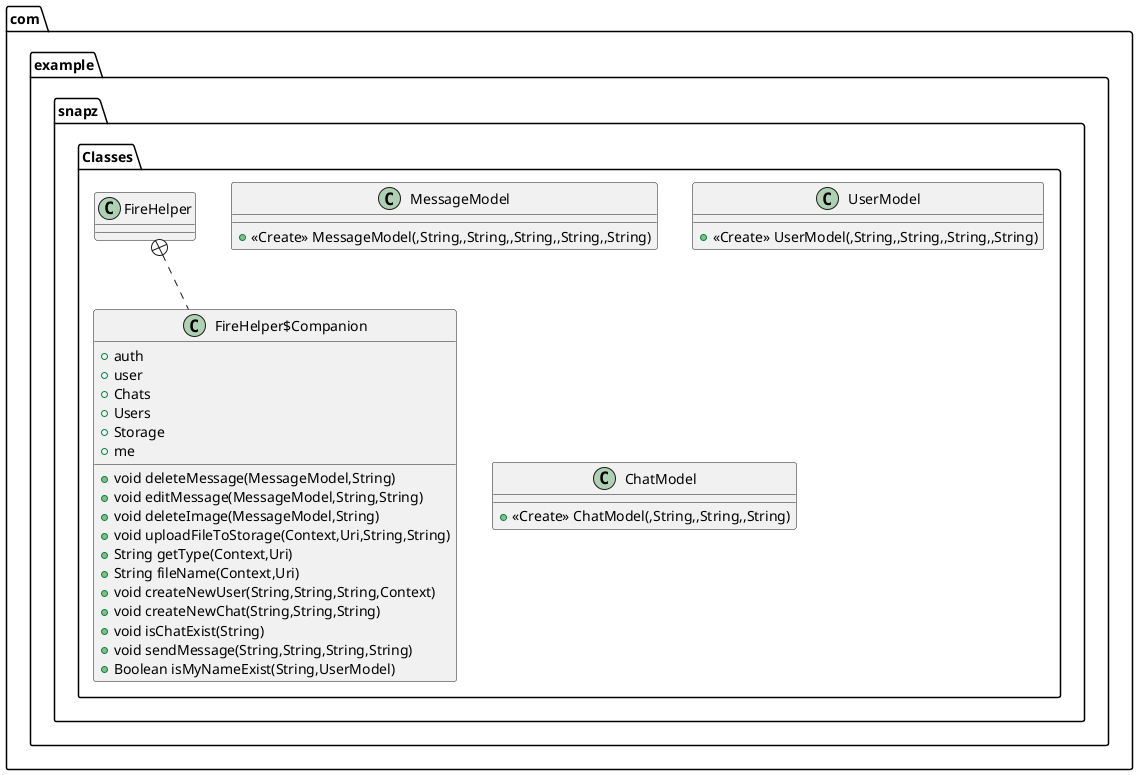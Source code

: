 @startuml
class com.example.snapz.Classes.MessageModel {
+ <<Create>> MessageModel(,String,,String,,String,,String,,String)
}

class com.example.snapz.Classes.FireHelper$Companion {
+  auth
+  user
+  Chats
+  Users
+  Storage
+  me
+ void deleteMessage(MessageModel,String)
+ void editMessage(MessageModel,String,String)
+ void deleteImage(MessageModel,String)
+ void uploadFileToStorage(Context,Uri,String,String)
+ String getType(Context,Uri)
+ String fileName(Context,Uri)
+ void createNewUser(String,String,String,Context)
+ void createNewChat(String,String,String)
+ void isChatExist(String)
+ void sendMessage(String,String,String,String)
+ Boolean isMyNameExist(String,UserModel)
}


class com.example.snapz.Classes.FireHelper {
}
class com.example.snapz.Classes.UserModel {
+ <<Create>> UserModel(,String,,String,,String,,String)
}

class com.example.snapz.Classes.ChatModel {
+ <<Create>> ChatModel(,String,,String,,String)
}



com.example.snapz.Classes.FireHelper +.. com.example.snapz.Classes.FireHelper$Companion
@enduml